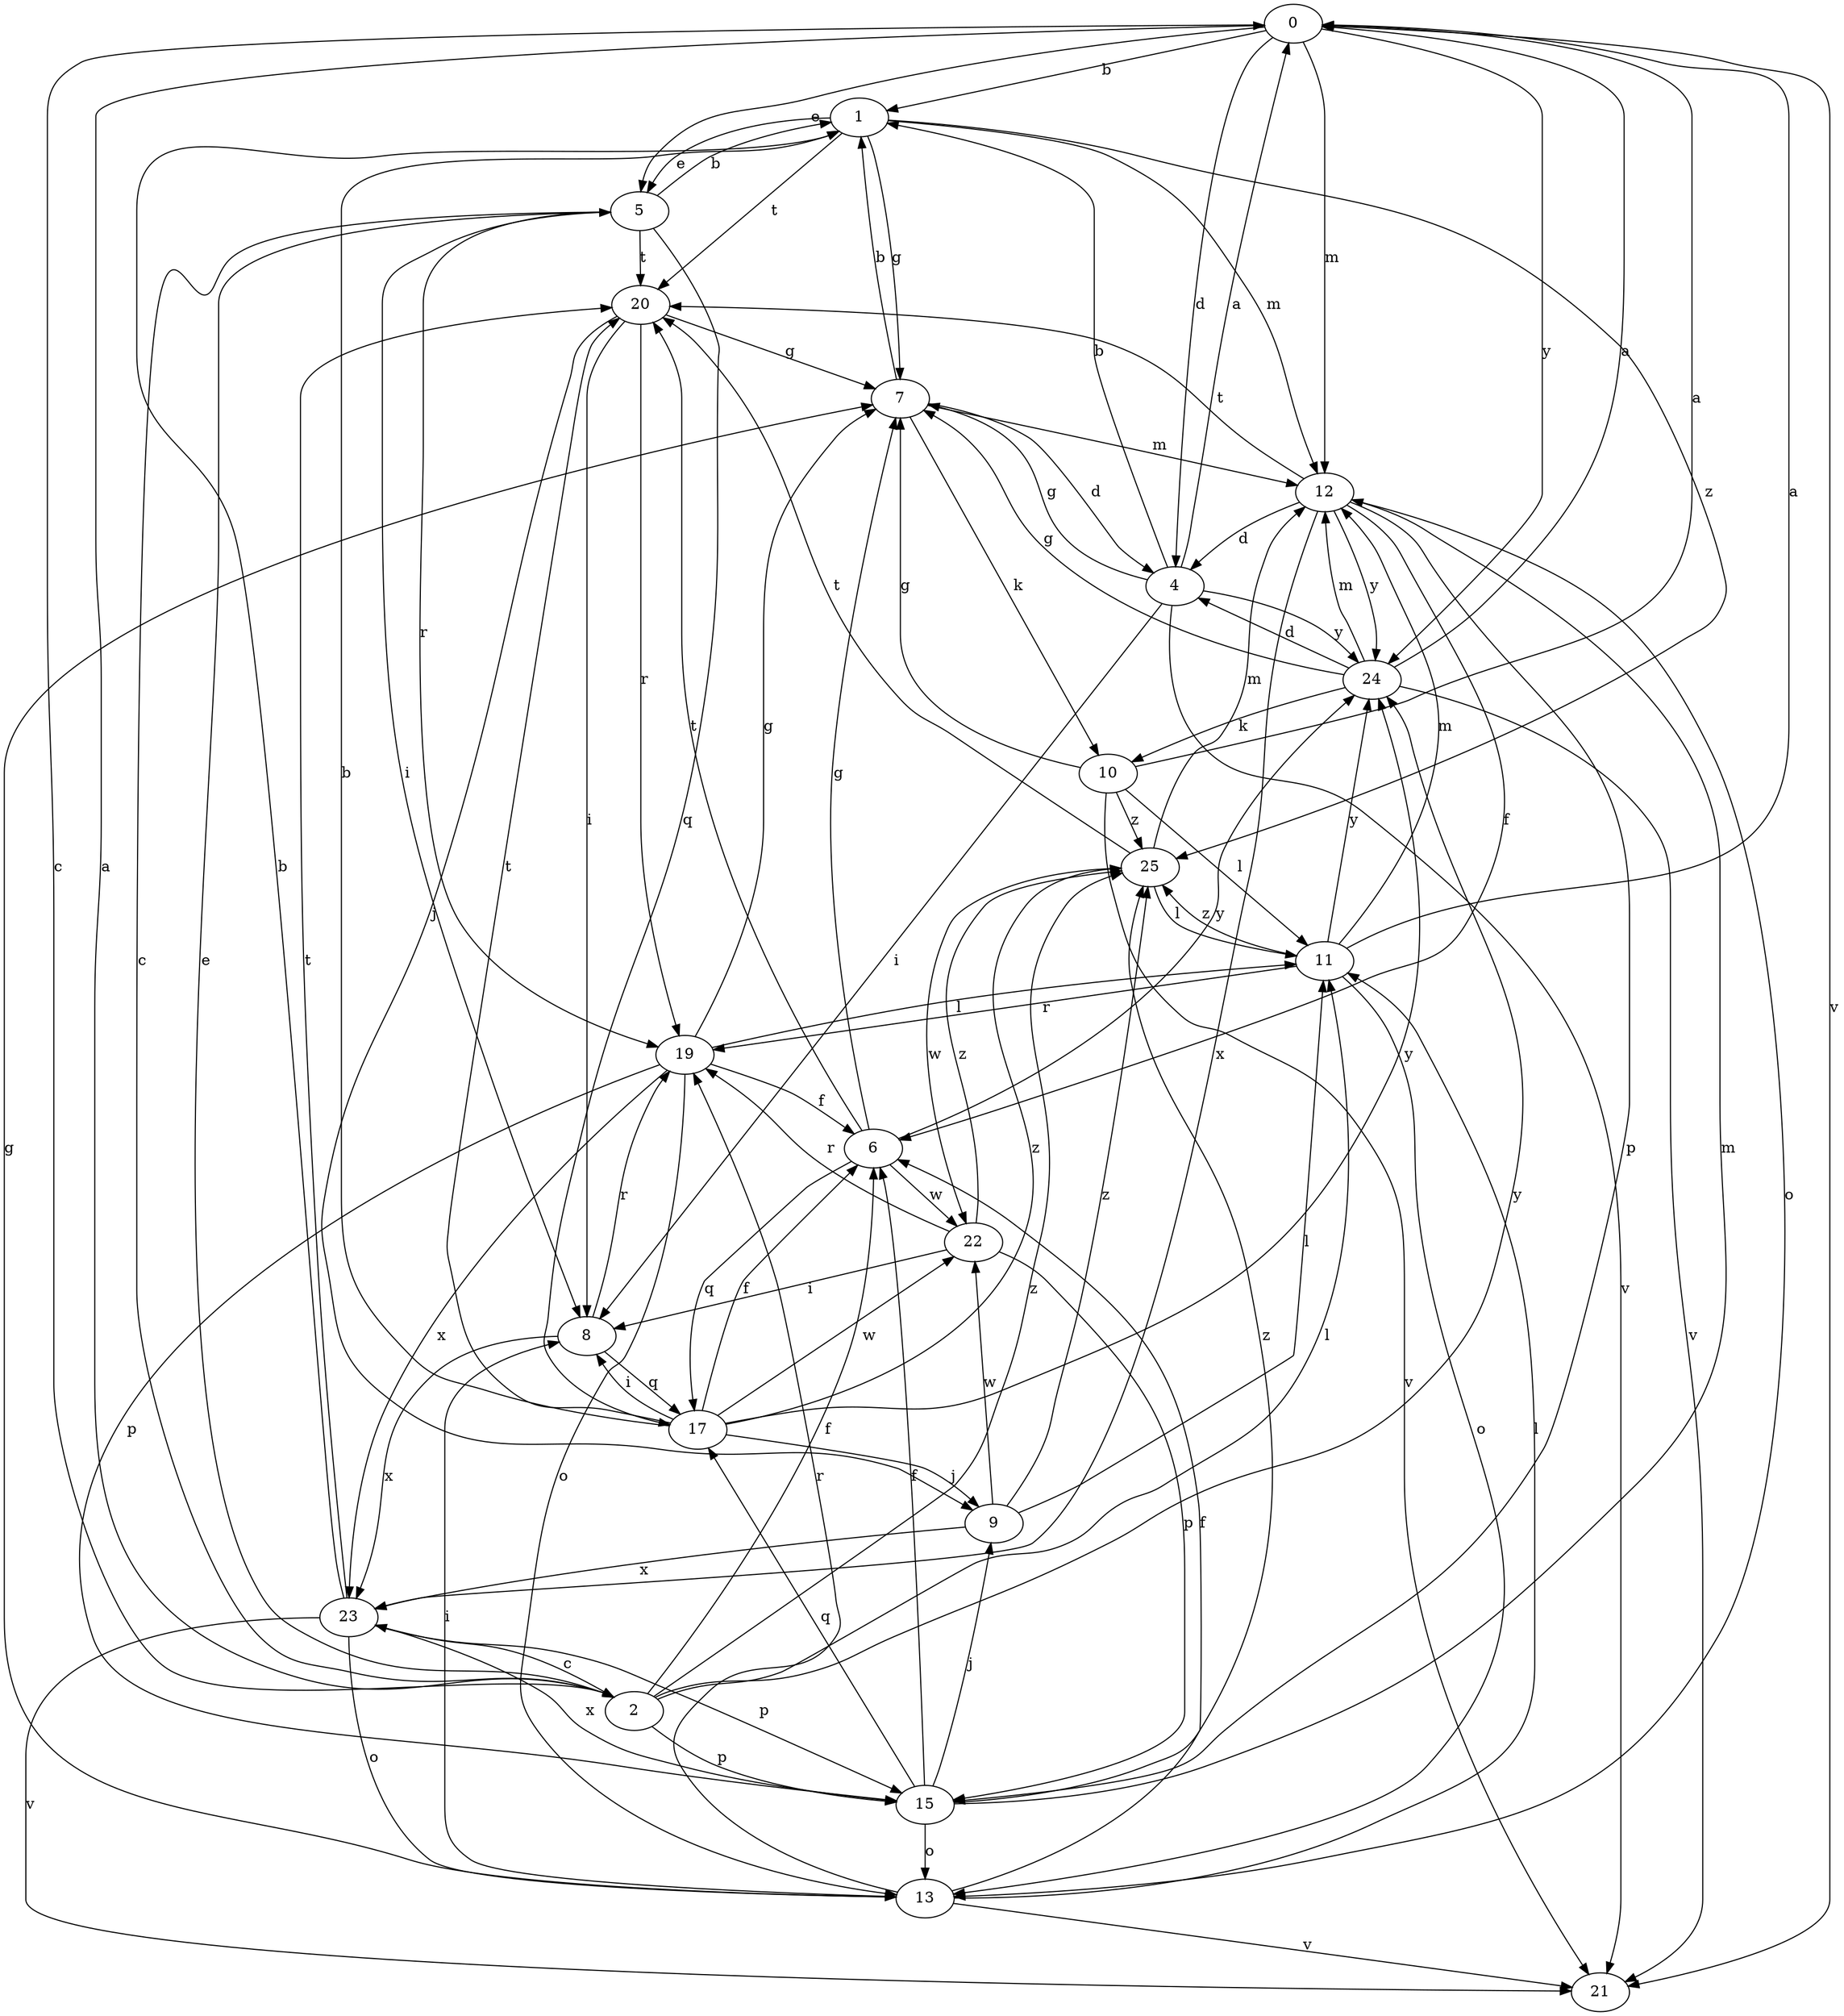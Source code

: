 strict digraph  {
0;
1;
2;
4;
5;
6;
7;
8;
9;
10;
11;
12;
13;
15;
17;
19;
20;
21;
22;
23;
24;
25;
0 -> 1  [label=b];
0 -> 2  [label=c];
0 -> 4  [label=d];
0 -> 5  [label=e];
0 -> 12  [label=m];
0 -> 21  [label=v];
0 -> 24  [label=y];
1 -> 5  [label=e];
1 -> 7  [label=g];
1 -> 12  [label=m];
1 -> 20  [label=t];
1 -> 25  [label=z];
2 -> 0  [label=a];
2 -> 5  [label=e];
2 -> 6  [label=f];
2 -> 11  [label=l];
2 -> 15  [label=p];
2 -> 24  [label=y];
2 -> 25  [label=z];
4 -> 0  [label=a];
4 -> 1  [label=b];
4 -> 7  [label=g];
4 -> 8  [label=i];
4 -> 21  [label=v];
4 -> 24  [label=y];
5 -> 1  [label=b];
5 -> 2  [label=c];
5 -> 8  [label=i];
5 -> 17  [label=q];
5 -> 19  [label=r];
5 -> 20  [label=t];
6 -> 7  [label=g];
6 -> 17  [label=q];
6 -> 20  [label=t];
6 -> 22  [label=w];
6 -> 24  [label=y];
7 -> 1  [label=b];
7 -> 4  [label=d];
7 -> 10  [label=k];
7 -> 12  [label=m];
8 -> 17  [label=q];
8 -> 19  [label=r];
8 -> 23  [label=x];
9 -> 11  [label=l];
9 -> 22  [label=w];
9 -> 23  [label=x];
9 -> 25  [label=z];
10 -> 0  [label=a];
10 -> 7  [label=g];
10 -> 11  [label=l];
10 -> 21  [label=v];
10 -> 25  [label=z];
11 -> 0  [label=a];
11 -> 12  [label=m];
11 -> 13  [label=o];
11 -> 19  [label=r];
11 -> 24  [label=y];
11 -> 25  [label=z];
12 -> 4  [label=d];
12 -> 6  [label=f];
12 -> 13  [label=o];
12 -> 15  [label=p];
12 -> 20  [label=t];
12 -> 23  [label=x];
12 -> 24  [label=y];
13 -> 6  [label=f];
13 -> 7  [label=g];
13 -> 8  [label=i];
13 -> 11  [label=l];
13 -> 19  [label=r];
13 -> 21  [label=v];
15 -> 6  [label=f];
15 -> 9  [label=j];
15 -> 12  [label=m];
15 -> 13  [label=o];
15 -> 17  [label=q];
15 -> 23  [label=x];
15 -> 25  [label=z];
17 -> 1  [label=b];
17 -> 6  [label=f];
17 -> 8  [label=i];
17 -> 9  [label=j];
17 -> 20  [label=t];
17 -> 22  [label=w];
17 -> 24  [label=y];
17 -> 25  [label=z];
19 -> 6  [label=f];
19 -> 7  [label=g];
19 -> 11  [label=l];
19 -> 13  [label=o];
19 -> 15  [label=p];
19 -> 23  [label=x];
20 -> 7  [label=g];
20 -> 8  [label=i];
20 -> 9  [label=j];
20 -> 19  [label=r];
22 -> 8  [label=i];
22 -> 15  [label=p];
22 -> 19  [label=r];
22 -> 25  [label=z];
23 -> 1  [label=b];
23 -> 2  [label=c];
23 -> 13  [label=o];
23 -> 15  [label=p];
23 -> 20  [label=t];
23 -> 21  [label=v];
24 -> 0  [label=a];
24 -> 4  [label=d];
24 -> 7  [label=g];
24 -> 10  [label=k];
24 -> 12  [label=m];
24 -> 21  [label=v];
25 -> 11  [label=l];
25 -> 12  [label=m];
25 -> 20  [label=t];
25 -> 22  [label=w];
}
